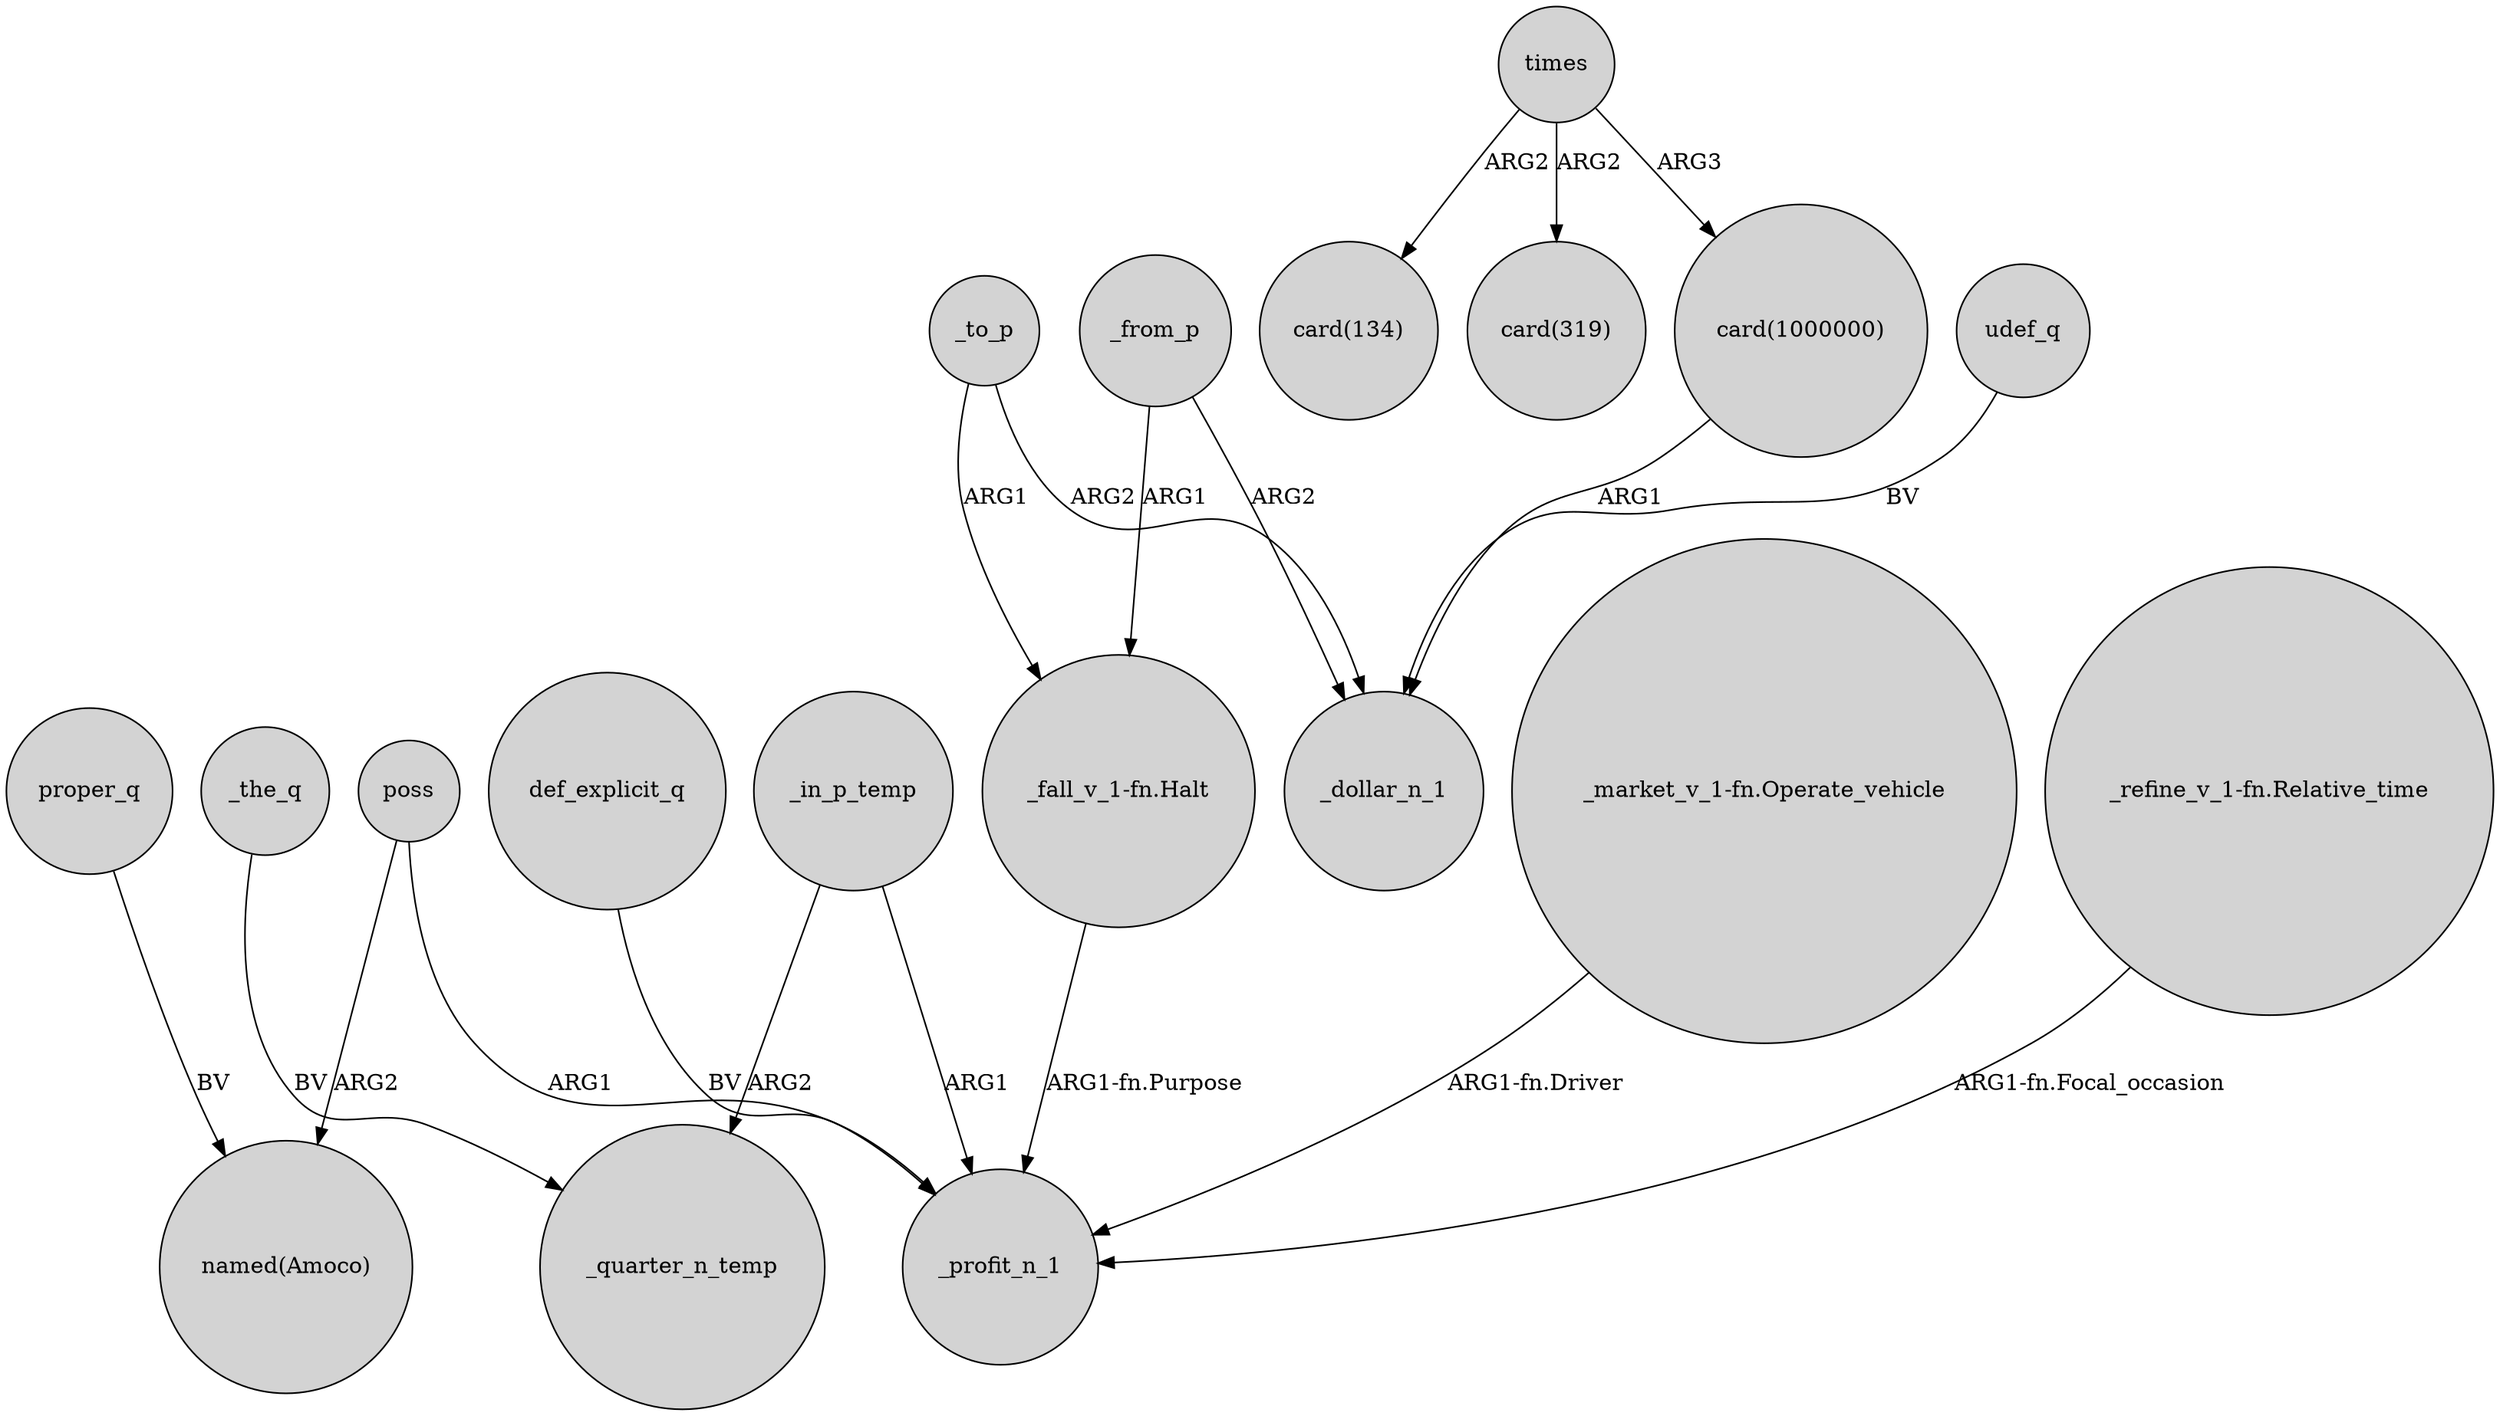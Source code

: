 digraph {
	node [shape=circle style=filled]
	def_explicit_q -> _profit_n_1 [label=BV]
	poss -> "named(Amoco)" [label=ARG2]
	_in_p_temp -> _quarter_n_temp [label=ARG2]
	_the_q -> _quarter_n_temp [label=BV]
	times -> "card(1000000)" [label=ARG3]
	_to_p -> "_fall_v_1-fn.Halt" [label=ARG1]
	_in_p_temp -> _profit_n_1 [label=ARG1]
	proper_q -> "named(Amoco)" [label=BV]
	times -> "card(134)" [label=ARG2]
	_to_p -> _dollar_n_1 [label=ARG2]
	"_fall_v_1-fn.Halt" -> _profit_n_1 [label="ARG1-fn.Purpose"]
	"_market_v_1-fn.Operate_vehicle" -> _profit_n_1 [label="ARG1-fn.Driver"]
	times -> "card(319)" [label=ARG2]
	poss -> _profit_n_1 [label=ARG1]
	udef_q -> _dollar_n_1 [label=BV]
	_from_p -> "_fall_v_1-fn.Halt" [label=ARG1]
	"card(1000000)" -> _dollar_n_1 [label=ARG1]
	"_refine_v_1-fn.Relative_time" -> _profit_n_1 [label="ARG1-fn.Focal_occasion"]
	_from_p -> _dollar_n_1 [label=ARG2]
}
